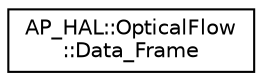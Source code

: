 digraph "Graphical Class Hierarchy"
{
 // INTERACTIVE_SVG=YES
  edge [fontname="Helvetica",fontsize="10",labelfontname="Helvetica",labelfontsize="10"];
  node [fontname="Helvetica",fontsize="10",shape=record];
  rankdir="LR";
  Node1 [label="AP_HAL::OpticalFlow\l::Data_Frame",height=0.2,width=0.4,color="black", fillcolor="white", style="filled",URL="$classAP__HAL_1_1OpticalFlow_1_1Data__Frame.html"];
}
